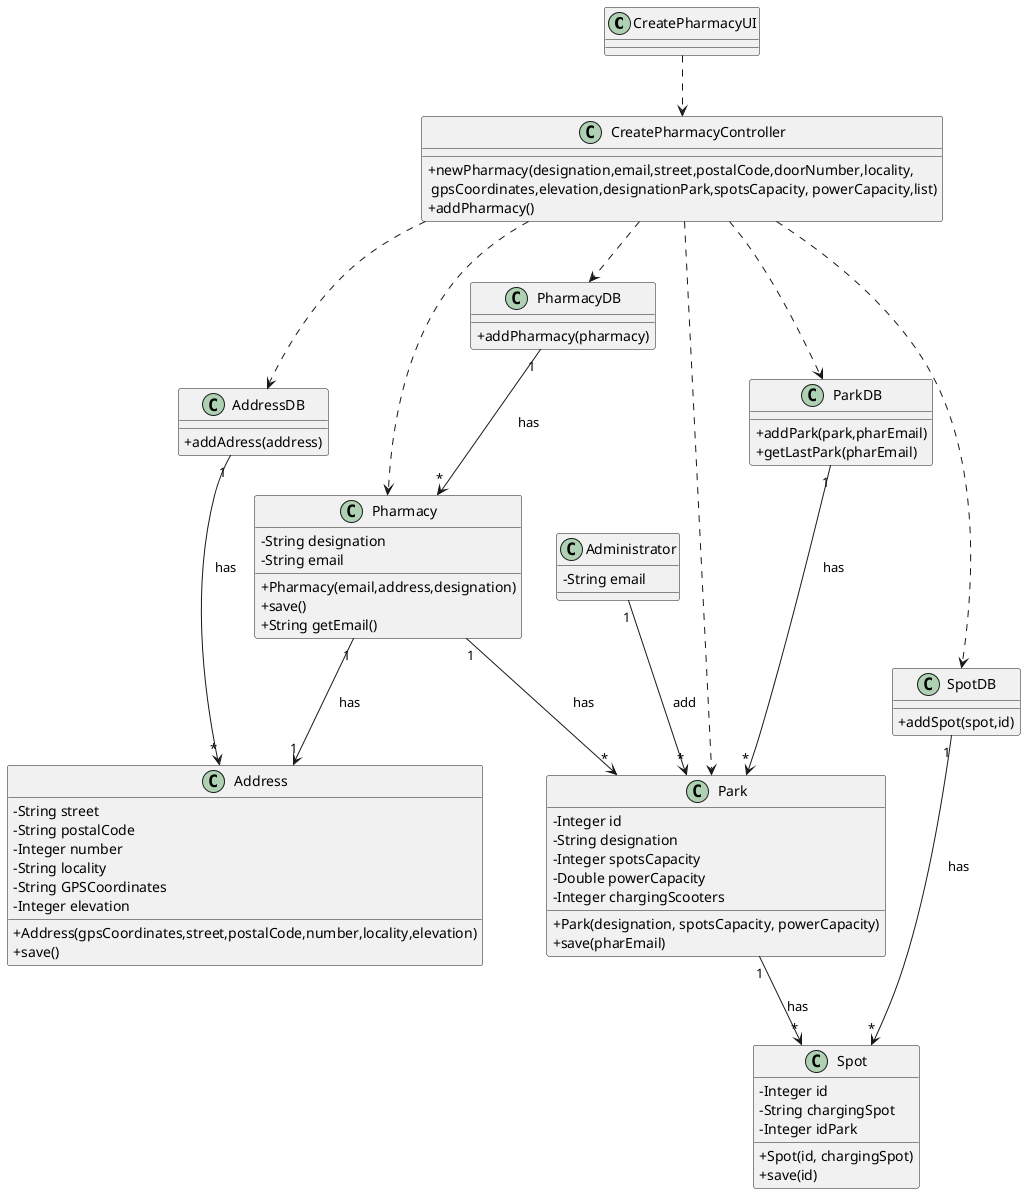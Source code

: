 @startuml
skinparam classAttributeIconSize 0

class CreatePharmacyUI {

}

class CreatePharmacyController {

  +newPharmacy(designation,email,street,postalCode,doorNumber,locality, \n gpsCoordinates,elevation,designationPark,spotsCapacity, powerCapacity,list)
  +addPharmacy()
}

class Pharmacy {
  -String designation
  -String email

  +Pharmacy(email,address,designation)
  +save()
  +String getEmail()
}

class PharmacyDB {

  +addPharmacy(pharmacy)
}

class Address {

  -String street
  -String postalCode
  -Integer number
  -String locality
  -String GPSCoordinates
  -Integer elevation

  +Address(gpsCoordinates,street,postalCode,number,locality,elevation)
  +save()
}

class AddressDB {

  +addAdress(address)
}

class Park {
    -Integer id
    -String designation
    -Integer spotsCapacity
    -Double powerCapacity
    -Integer chargingScooters

    +Park(designation, spotsCapacity, powerCapacity)
    +save(pharEmail)
}

class ParkDB {

  +addPark(park,pharEmail)
  +getLastPark(pharEmail)
}

class Spot {
    -Integer id
    -String chargingSpot
    -Integer idPark

    +Spot(id, chargingSpot)
    +save(id)
}

class SpotDB {
  +addSpot(spot,id)
}

class Administrator {
  -String email
}

CreatePharmacyUI ..> CreatePharmacyController
CreatePharmacyController ..> PharmacyDB
CreatePharmacyController ..> AddressDB
CreatePharmacyController ..> Pharmacy
CreatePharmacyController ..> Park
CreatePharmacyController ..> ParkDB
CreatePharmacyController ..> SpotDB

Administrator "1" --> "*" Park : add

Park "1" --> "*" Spot : has

ParkDB "1" --> "*" Park : has

SpotDB "1" --> "*" Spot : has

AddressDB "1" -> "*" Address : has

PharmacyDB "1" --> "*" Pharmacy : has

Pharmacy "1" --> "1" Address : has
Pharmacy "1" --> "*" Park : has


@enduml
